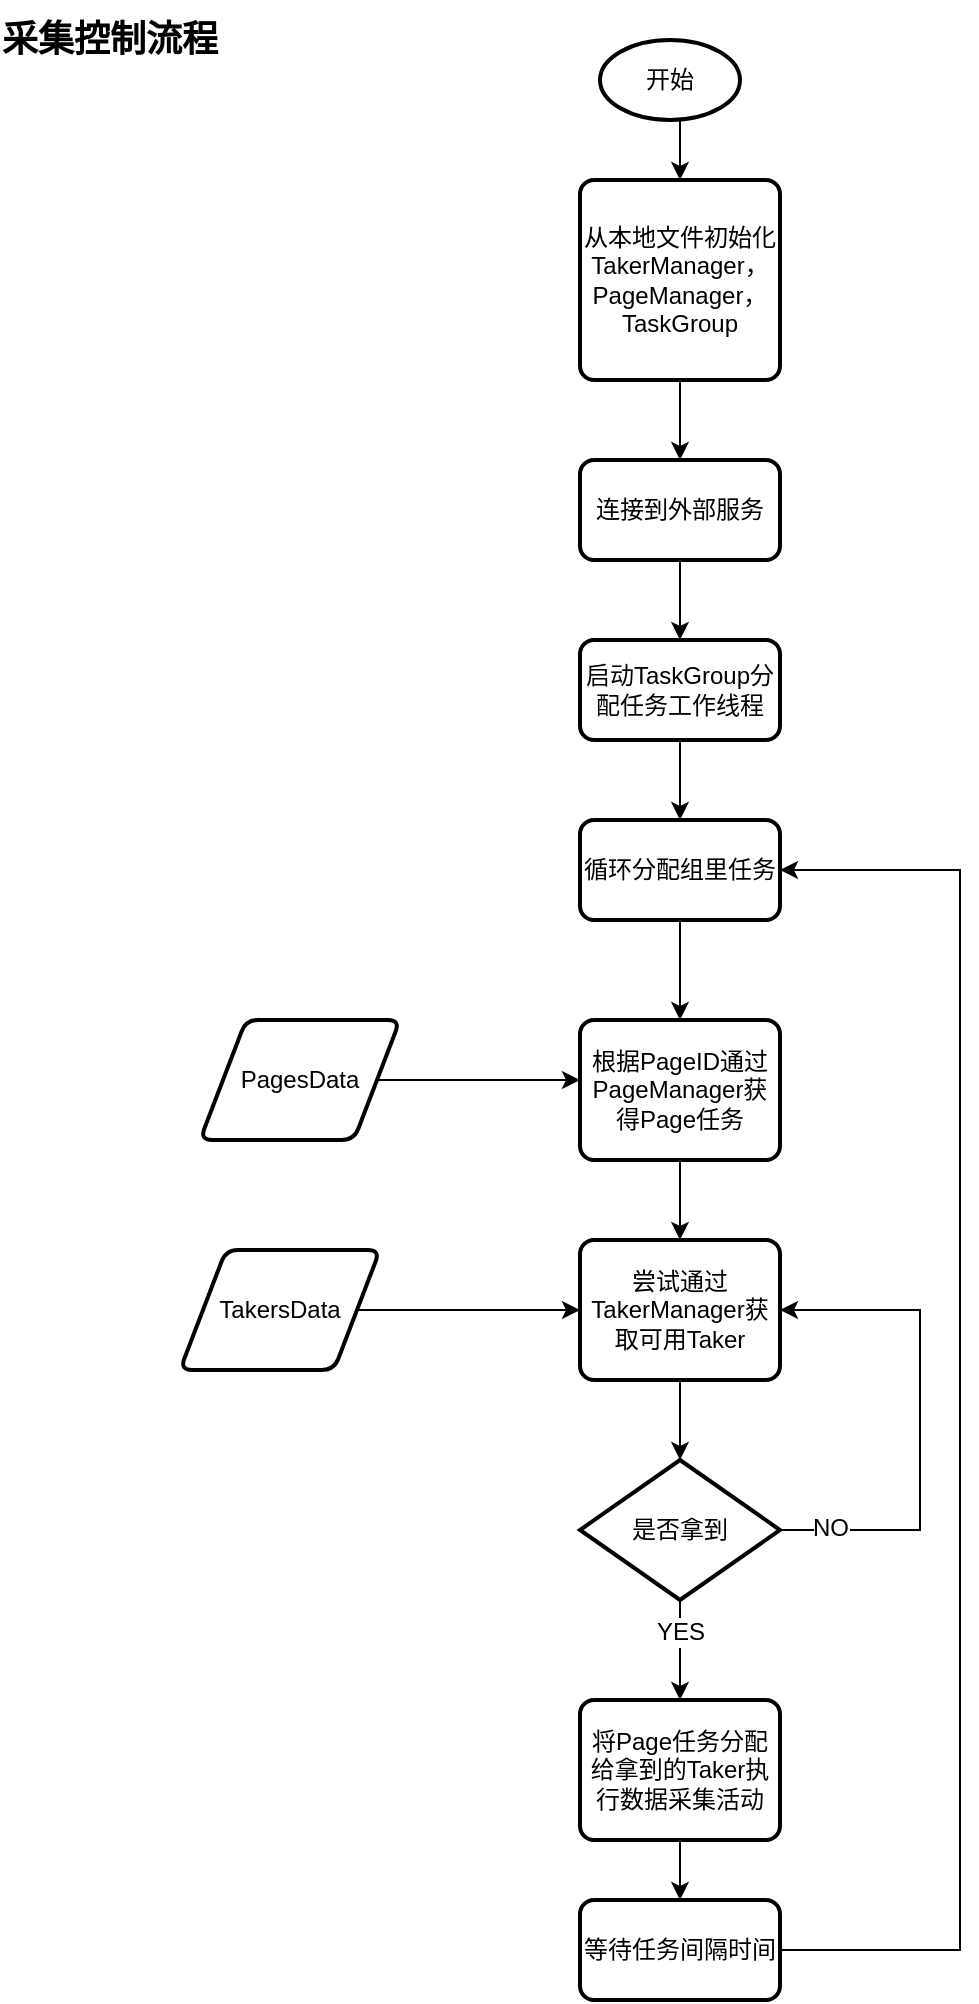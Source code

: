 <mxfile version="14.1.8" type="device" pages="2"><diagram id="C5RBs43oDa-KdzZeNtuy" name="Page-1"><mxGraphModel dx="1086" dy="806" grid="1" gridSize="10" guides="1" tooltips="1" connect="1" arrows="1" fold="1" page="1" pageScale="1" pageWidth="827" pageHeight="1169" math="0" shadow="0"><root><mxCell id="WIyWlLk6GJQsqaUBKTNV-0"/><mxCell id="WIyWlLk6GJQsqaUBKTNV-1" parent="WIyWlLk6GJQsqaUBKTNV-0"/><mxCell id="UZ3TIBLTQS_dJuXPeL5W-3" style="edgeStyle=orthogonalEdgeStyle;rounded=0;orthogonalLoop=1;jettySize=auto;html=1;exitX=0.5;exitY=1;exitDx=0;exitDy=0;exitPerimeter=0;entryX=0.5;entryY=0;entryDx=0;entryDy=0;" parent="WIyWlLk6GJQsqaUBKTNV-1" source="UZ3TIBLTQS_dJuXPeL5W-0" target="UZ3TIBLTQS_dJuXPeL5W-1" edge="1"><mxGeometry relative="1" as="geometry"/></mxCell><mxCell id="UZ3TIBLTQS_dJuXPeL5W-0" value="开始" style="strokeWidth=2;html=1;shape=mxgraph.flowchart.start_2;whiteSpace=wrap;" parent="WIyWlLk6GJQsqaUBKTNV-1" vertex="1"><mxGeometry x="310" y="30" width="70" height="40" as="geometry"/></mxCell><mxCell id="UZ3TIBLTQS_dJuXPeL5W-6" style="edgeStyle=orthogonalEdgeStyle;rounded=0;orthogonalLoop=1;jettySize=auto;html=1;exitX=0.5;exitY=1;exitDx=0;exitDy=0;entryX=0.5;entryY=0;entryDx=0;entryDy=0;" parent="WIyWlLk6GJQsqaUBKTNV-1" source="UZ3TIBLTQS_dJuXPeL5W-1" target="UZ3TIBLTQS_dJuXPeL5W-4" edge="1"><mxGeometry relative="1" as="geometry"/></mxCell><mxCell id="UZ3TIBLTQS_dJuXPeL5W-1" value="从本地文件初始化TakerManager，PageManager，TaskGroup" style="rounded=1;whiteSpace=wrap;html=1;absoluteArcSize=1;arcSize=14;strokeWidth=2;" parent="WIyWlLk6GJQsqaUBKTNV-1" vertex="1"><mxGeometry x="300" y="100" width="100" height="100" as="geometry"/></mxCell><mxCell id="UZ3TIBLTQS_dJuXPeL5W-7" style="edgeStyle=orthogonalEdgeStyle;rounded=0;orthogonalLoop=1;jettySize=auto;html=1;exitX=0.5;exitY=1;exitDx=0;exitDy=0;entryX=0.5;entryY=0;entryDx=0;entryDy=0;" parent="WIyWlLk6GJQsqaUBKTNV-1" source="UZ3TIBLTQS_dJuXPeL5W-4" target="UZ3TIBLTQS_dJuXPeL5W-5" edge="1"><mxGeometry relative="1" as="geometry"/></mxCell><mxCell id="UZ3TIBLTQS_dJuXPeL5W-4" value="连接到外部服务" style="rounded=1;whiteSpace=wrap;html=1;absoluteArcSize=1;arcSize=14;strokeWidth=2;" parent="WIyWlLk6GJQsqaUBKTNV-1" vertex="1"><mxGeometry x="300" y="240" width="100" height="50" as="geometry"/></mxCell><mxCell id="n7_p6rtyUHWvbLUiibL5-5" style="edgeStyle=orthogonalEdgeStyle;rounded=0;orthogonalLoop=1;jettySize=auto;html=1;exitX=0.5;exitY=1;exitDx=0;exitDy=0;entryX=0.5;entryY=0;entryDx=0;entryDy=0;" parent="WIyWlLk6GJQsqaUBKTNV-1" source="UZ3TIBLTQS_dJuXPeL5W-5" target="n7_p6rtyUHWvbLUiibL5-4" edge="1"><mxGeometry relative="1" as="geometry"/></mxCell><mxCell id="UZ3TIBLTQS_dJuXPeL5W-5" value="启动TaskGroup分配任务工作线程" style="rounded=1;whiteSpace=wrap;html=1;absoluteArcSize=1;arcSize=14;strokeWidth=2;" parent="WIyWlLk6GJQsqaUBKTNV-1" vertex="1"><mxGeometry x="300" y="330" width="100" height="50" as="geometry"/></mxCell><mxCell id="UZ3TIBLTQS_dJuXPeL5W-16" style="edgeStyle=orthogonalEdgeStyle;rounded=0;orthogonalLoop=1;jettySize=auto;html=1;exitX=0.5;exitY=1;exitDx=0;exitDy=0;entryX=0.5;entryY=0;entryDx=0;entryDy=0;" parent="WIyWlLk6GJQsqaUBKTNV-1" source="UZ3TIBLTQS_dJuXPeL5W-8" target="UZ3TIBLTQS_dJuXPeL5W-15" edge="1"><mxGeometry relative="1" as="geometry"/></mxCell><mxCell id="UZ3TIBLTQS_dJuXPeL5W-8" value="根据PageID通过PageManager获得Page任务" style="rounded=1;whiteSpace=wrap;html=1;absoluteArcSize=1;arcSize=14;strokeWidth=2;" parent="WIyWlLk6GJQsqaUBKTNV-1" vertex="1"><mxGeometry x="300" y="520" width="100" height="70" as="geometry"/></mxCell><mxCell id="UZ3TIBLTQS_dJuXPeL5W-13" value="" style="edgeStyle=orthogonalEdgeStyle;rounded=0;orthogonalLoop=1;jettySize=auto;html=1;" parent="WIyWlLk6GJQsqaUBKTNV-1" source="UZ3TIBLTQS_dJuXPeL5W-10" target="UZ3TIBLTQS_dJuXPeL5W-8" edge="1"><mxGeometry relative="1" as="geometry"><Array as="points"><mxPoint x="280" y="550"/><mxPoint x="280" y="550"/></Array></mxGeometry></mxCell><mxCell id="UZ3TIBLTQS_dJuXPeL5W-10" value="PagesData" style="shape=parallelogram;html=1;strokeWidth=2;perimeter=parallelogramPerimeter;whiteSpace=wrap;rounded=1;arcSize=12;size=0.23;" parent="WIyWlLk6GJQsqaUBKTNV-1" vertex="1"><mxGeometry x="110" y="520" width="100" height="60" as="geometry"/></mxCell><mxCell id="UZ3TIBLTQS_dJuXPeL5W-18" style="edgeStyle=orthogonalEdgeStyle;rounded=0;orthogonalLoop=1;jettySize=auto;html=1;exitX=0.5;exitY=1;exitDx=0;exitDy=0;entryX=0.5;entryY=0;entryDx=0;entryDy=0;entryPerimeter=0;" parent="WIyWlLk6GJQsqaUBKTNV-1" source="UZ3TIBLTQS_dJuXPeL5W-15" target="UZ3TIBLTQS_dJuXPeL5W-17" edge="1"><mxGeometry relative="1" as="geometry"/></mxCell><mxCell id="UZ3TIBLTQS_dJuXPeL5W-15" value="尝试通过TakerManager获取可用Taker" style="rounded=1;whiteSpace=wrap;html=1;absoluteArcSize=1;arcSize=14;strokeWidth=2;" parent="WIyWlLk6GJQsqaUBKTNV-1" vertex="1"><mxGeometry x="300" y="630" width="100" height="70" as="geometry"/></mxCell><mxCell id="UZ3TIBLTQS_dJuXPeL5W-19" style="edgeStyle=orthogonalEdgeStyle;rounded=0;orthogonalLoop=1;jettySize=auto;html=1;exitX=1;exitY=0.5;exitDx=0;exitDy=0;exitPerimeter=0;entryX=1;entryY=0.5;entryDx=0;entryDy=0;" parent="WIyWlLk6GJQsqaUBKTNV-1" source="UZ3TIBLTQS_dJuXPeL5W-17" target="UZ3TIBLTQS_dJuXPeL5W-15" edge="1"><mxGeometry relative="1" as="geometry"><Array as="points"><mxPoint x="470" y="775"/><mxPoint x="470" y="665"/></Array></mxGeometry></mxCell><mxCell id="57HcuIjS99NK63nToQ9V-0" value="NO" style="edgeLabel;html=1;align=center;verticalAlign=middle;resizable=0;points=[];fontSize=12;" parent="UZ3TIBLTQS_dJuXPeL5W-19" vertex="1" connectable="0"><mxGeometry x="-0.8" y="1" relative="1" as="geometry"><mxPoint as="offset"/></mxGeometry></mxCell><mxCell id="57HcuIjS99NK63nToQ9V-7" style="edgeStyle=orthogonalEdgeStyle;rounded=0;orthogonalLoop=1;jettySize=auto;html=1;exitX=0.5;exitY=1;exitDx=0;exitDy=0;exitPerimeter=0;fontSize=12;" parent="WIyWlLk6GJQsqaUBKTNV-1" source="UZ3TIBLTQS_dJuXPeL5W-17" target="UZ3TIBLTQS_dJuXPeL5W-22" edge="1"><mxGeometry relative="1" as="geometry"/></mxCell><mxCell id="57HcuIjS99NK63nToQ9V-10" value="YES" style="edgeLabel;html=1;align=center;verticalAlign=middle;resizable=0;points=[];fontSize=12;" parent="57HcuIjS99NK63nToQ9V-7" vertex="1" connectable="0"><mxGeometry x="-0.354" relative="1" as="geometry"><mxPoint as="offset"/></mxGeometry></mxCell><mxCell id="UZ3TIBLTQS_dJuXPeL5W-17" value="是否拿到" style="strokeWidth=2;html=1;shape=mxgraph.flowchart.decision;whiteSpace=wrap;" parent="WIyWlLk6GJQsqaUBKTNV-1" vertex="1"><mxGeometry x="300" y="740" width="100" height="70" as="geometry"/></mxCell><mxCell id="n7_p6rtyUHWvbLUiibL5-3" style="edgeStyle=orthogonalEdgeStyle;rounded=0;orthogonalLoop=1;jettySize=auto;html=1;exitX=0.5;exitY=1;exitDx=0;exitDy=0;entryX=0.5;entryY=0;entryDx=0;entryDy=0;" parent="WIyWlLk6GJQsqaUBKTNV-1" source="UZ3TIBLTQS_dJuXPeL5W-22" target="n7_p6rtyUHWvbLUiibL5-2" edge="1"><mxGeometry relative="1" as="geometry"/></mxCell><mxCell id="UZ3TIBLTQS_dJuXPeL5W-22" value="将Page任务分配给拿到的Taker执行数据采集活动" style="rounded=1;whiteSpace=wrap;html=1;absoluteArcSize=1;arcSize=14;strokeWidth=2;" parent="WIyWlLk6GJQsqaUBKTNV-1" vertex="1"><mxGeometry x="300" y="860" width="100" height="70" as="geometry"/></mxCell><mxCell id="n7_p6rtyUHWvbLUiibL5-1" style="edgeStyle=orthogonalEdgeStyle;rounded=0;orthogonalLoop=1;jettySize=auto;html=1;exitX=1;exitY=0.5;exitDx=0;exitDy=0;" parent="WIyWlLk6GJQsqaUBKTNV-1" source="n7_p6rtyUHWvbLUiibL5-0" target="UZ3TIBLTQS_dJuXPeL5W-15" edge="1"><mxGeometry relative="1" as="geometry"/></mxCell><mxCell id="n7_p6rtyUHWvbLUiibL5-0" value="TakersData" style="shape=parallelogram;html=1;strokeWidth=2;perimeter=parallelogramPerimeter;whiteSpace=wrap;rounded=1;arcSize=12;size=0.23;" parent="WIyWlLk6GJQsqaUBKTNV-1" vertex="1"><mxGeometry x="100" y="635" width="100" height="60" as="geometry"/></mxCell><mxCell id="n7_p6rtyUHWvbLUiibL5-7" style="edgeStyle=orthogonalEdgeStyle;rounded=0;orthogonalLoop=1;jettySize=auto;html=1;exitX=1;exitY=0.5;exitDx=0;exitDy=0;entryX=1;entryY=0.5;entryDx=0;entryDy=0;" parent="WIyWlLk6GJQsqaUBKTNV-1" source="n7_p6rtyUHWvbLUiibL5-2" target="n7_p6rtyUHWvbLUiibL5-4" edge="1"><mxGeometry relative="1" as="geometry"><Array as="points"><mxPoint x="490" y="985"/><mxPoint x="490" y="445"/></Array></mxGeometry></mxCell><mxCell id="n7_p6rtyUHWvbLUiibL5-2" value="等待任务间隔时间" style="rounded=1;whiteSpace=wrap;html=1;absoluteArcSize=1;arcSize=14;strokeWidth=2;" parent="WIyWlLk6GJQsqaUBKTNV-1" vertex="1"><mxGeometry x="300" y="960" width="100" height="50" as="geometry"/></mxCell><mxCell id="n7_p6rtyUHWvbLUiibL5-6" style="edgeStyle=orthogonalEdgeStyle;rounded=0;orthogonalLoop=1;jettySize=auto;html=1;exitX=0.5;exitY=1;exitDx=0;exitDy=0;entryX=0.5;entryY=0;entryDx=0;entryDy=0;" parent="WIyWlLk6GJQsqaUBKTNV-1" source="n7_p6rtyUHWvbLUiibL5-4" target="UZ3TIBLTQS_dJuXPeL5W-8" edge="1"><mxGeometry relative="1" as="geometry"/></mxCell><mxCell id="n7_p6rtyUHWvbLUiibL5-4" value="&lt;span&gt;循环分配组里任务&lt;/span&gt;" style="rounded=1;whiteSpace=wrap;html=1;absoluteArcSize=1;arcSize=14;strokeWidth=2;" parent="WIyWlLk6GJQsqaUBKTNV-1" vertex="1"><mxGeometry x="300" y="420" width="100" height="50" as="geometry"/></mxCell><mxCell id="VdQdi-T7nIPo24WN5O1k-0" value="采集控制流程" style="text;html=1;strokeColor=none;fillColor=none;align=center;verticalAlign=middle;whiteSpace=wrap;rounded=0;fontStyle=1;fontSize=18;" parent="WIyWlLk6GJQsqaUBKTNV-1" vertex="1"><mxGeometry x="10" y="10" width="110" height="40" as="geometry"/></mxCell></root></mxGraphModel></diagram><diagram id="WEyUdzajcBq6vqUwWrMW" name="第 2 页"><mxGraphModel dx="1086" dy="806" grid="1" gridSize="10" guides="1" tooltips="1" connect="1" arrows="1" fold="1" page="1" pageScale="1" pageWidth="827" pageHeight="1169" math="0" shadow="0"><root><mxCell id="ZaUsfXkcFRlvACKT7LFq-0"/><mxCell id="ZaUsfXkcFRlvACKT7LFq-1" parent="ZaUsfXkcFRlvACKT7LFq-0"/><mxCell id="NKavHyKipHa0j_MQDS9w-0" value="Taker采集数据流程" style="text;html=1;strokeColor=none;fillColor=none;align=center;verticalAlign=middle;whiteSpace=wrap;rounded=0;fontSize=18;fontStyle=1" parent="ZaUsfXkcFRlvACKT7LFq-1" vertex="1"><mxGeometry y="20" width="170" height="20" as="geometry"/></mxCell><mxCell id="xgVJnmbIDdsKQfzN1I1r-6" style="edgeStyle=orthogonalEdgeStyle;rounded=0;orthogonalLoop=1;jettySize=auto;html=1;exitX=0.5;exitY=1;exitDx=0;exitDy=0;exitPerimeter=0;fontSize=12;" parent="ZaUsfXkcFRlvACKT7LFq-1" source="xgVJnmbIDdsKQfzN1I1r-3" target="xgVJnmbIDdsKQfzN1I1r-4" edge="1"><mxGeometry relative="1" as="geometry"/></mxCell><mxCell id="xgVJnmbIDdsKQfzN1I1r-3" value="&lt;font style=&quot;font-size: 12px&quot;&gt;开始&lt;/font&gt;" style="strokeWidth=2;html=1;shape=mxgraph.flowchart.start_2;whiteSpace=wrap;fontSize=18;" parent="ZaUsfXkcFRlvACKT7LFq-1" vertex="1"><mxGeometry x="225" y="60" width="80" height="70" as="geometry"/></mxCell><mxCell id="xgVJnmbIDdsKQfzN1I1r-7" style="edgeStyle=orthogonalEdgeStyle;rounded=0;orthogonalLoop=1;jettySize=auto;html=1;exitX=0.5;exitY=1;exitDx=0;exitDy=0;entryX=0.5;entryY=0;entryDx=0;entryDy=0;fontSize=12;" parent="ZaUsfXkcFRlvACKT7LFq-1" source="xgVJnmbIDdsKQfzN1I1r-4" target="xgVJnmbIDdsKQfzN1I1r-5" edge="1"><mxGeometry relative="1" as="geometry"/></mxCell><mxCell id="xgVJnmbIDdsKQfzN1I1r-4" value="&lt;font style=&quot;font-size: 12px;&quot;&gt;保存分配Page任务&lt;/font&gt;" style="rounded=1;whiteSpace=wrap;html=1;absoluteArcSize=1;arcSize=14;strokeWidth=2;fontSize=12;" parent="ZaUsfXkcFRlvACKT7LFq-1" vertex="1"><mxGeometry x="210" y="170" width="110" height="60" as="geometry"/></mxCell><mxCell id="xgVJnmbIDdsKQfzN1I1r-9" style="edgeStyle=orthogonalEdgeStyle;rounded=0;orthogonalLoop=1;jettySize=auto;html=1;exitX=0.5;exitY=1;exitDx=0;exitDy=0;entryX=0.5;entryY=0;entryDx=0;entryDy=0;entryPerimeter=0;fontSize=12;" parent="ZaUsfXkcFRlvACKT7LFq-1" source="xgVJnmbIDdsKQfzN1I1r-5" target="xgVJnmbIDdsKQfzN1I1r-8" edge="1"><mxGeometry relative="1" as="geometry"/></mxCell><mxCell id="xgVJnmbIDdsKQfzN1I1r-5" value="循环Page中&lt;br&gt;每一个基础任务BaseTask" style="rounded=1;whiteSpace=wrap;html=1;absoluteArcSize=1;arcSize=14;strokeWidth=2;fontSize=12;" parent="ZaUsfXkcFRlvACKT7LFq-1" vertex="1"><mxGeometry x="215" y="270" width="100" height="70" as="geometry"/></mxCell><mxCell id="xgVJnmbIDdsKQfzN1I1r-11" style="edgeStyle=orthogonalEdgeStyle;rounded=0;orthogonalLoop=1;jettySize=auto;html=1;exitX=1;exitY=0.5;exitDx=0;exitDy=0;exitPerimeter=0;entryX=0;entryY=0.5;entryDx=0;entryDy=0;fontSize=12;" parent="ZaUsfXkcFRlvACKT7LFq-1" source="xgVJnmbIDdsKQfzN1I1r-8" target="xgVJnmbIDdsKQfzN1I1r-10" edge="1"><mxGeometry relative="1" as="geometry"/></mxCell><mxCell id="xgVJnmbIDdsKQfzN1I1r-51" value="NO" style="edgeLabel;html=1;align=center;verticalAlign=middle;resizable=0;points=[];fontSize=12;" parent="xgVJnmbIDdsKQfzN1I1r-11" vertex="1" connectable="0"><mxGeometry x="-0.365" y="1" relative="1" as="geometry"><mxPoint as="offset"/></mxGeometry></mxCell><mxCell id="xgVJnmbIDdsKQfzN1I1r-8" value="是否Push模式数据" style="strokeWidth=2;html=1;shape=mxgraph.flowchart.decision;whiteSpace=wrap;fontSize=12;" parent="ZaUsfXkcFRlvACKT7LFq-1" vertex="1"><mxGeometry x="210" y="380" width="110" height="80" as="geometry"/></mxCell><mxCell id="wNLIoll6W2vkY9qXhmkL-15" style="edgeStyle=orthogonalEdgeStyle;rounded=0;orthogonalLoop=1;jettySize=auto;html=1;exitX=0.5;exitY=1;exitDx=0;exitDy=0;fontSize=12;" parent="ZaUsfXkcFRlvACKT7LFq-1" source="xgVJnmbIDdsKQfzN1I1r-10" target="wNLIoll6W2vkY9qXhmkL-14" edge="1"><mxGeometry relative="1" as="geometry"/></mxCell><mxCell id="xgVJnmbIDdsKQfzN1I1r-10" value="根据任务url发起&lt;br&gt;异步请求获得数据" style="rounded=1;whiteSpace=wrap;html=1;absoluteArcSize=1;arcSize=14;strokeWidth=2;fontSize=12;" parent="ZaUsfXkcFRlvACKT7LFq-1" vertex="1"><mxGeometry x="450" y="390" width="100" height="60" as="geometry"/></mxCell><mxCell id="xgVJnmbIDdsKQfzN1I1r-42" style="edgeStyle=orthogonalEdgeStyle;rounded=0;orthogonalLoop=1;jettySize=auto;html=1;exitX=0.5;exitY=1;exitDx=0;exitDy=0;entryX=0.5;entryY=0;entryDx=0;entryDy=0;fontSize=12;" parent="ZaUsfXkcFRlvACKT7LFq-1" source="xgVJnmbIDdsKQfzN1I1r-20" target="xgVJnmbIDdsKQfzN1I1r-41" edge="1"><mxGeometry relative="1" as="geometry"/></mxCell><mxCell id="wNLIoll6W2vkY9qXhmkL-3" value="NO" style="edgeLabel;html=1;align=center;verticalAlign=middle;resizable=0;points=[];fontSize=12;" parent="xgVJnmbIDdsKQfzN1I1r-42" vertex="1" connectable="0"><mxGeometry x="-0.327" y="-1" relative="1" as="geometry"><mxPoint as="offset"/></mxGeometry></mxCell><mxCell id="wNLIoll6W2vkY9qXhmkL-1" style="edgeStyle=orthogonalEdgeStyle;rounded=0;orthogonalLoop=1;jettySize=auto;html=1;exitX=1;exitY=0.5;exitDx=0;exitDy=0;entryX=0;entryY=0.5;entryDx=0;entryDy=0;fontSize=12;" parent="ZaUsfXkcFRlvACKT7LFq-1" source="xgVJnmbIDdsKQfzN1I1r-20" target="xgVJnmbIDdsKQfzN1I1r-28" edge="1"><mxGeometry relative="1" as="geometry"/></mxCell><mxCell id="wNLIoll6W2vkY9qXhmkL-2" value="YES" style="edgeLabel;html=1;align=center;verticalAlign=middle;resizable=0;points=[];fontSize=12;" parent="wNLIoll6W2vkY9qXhmkL-1" vertex="1" connectable="0"><mxGeometry x="-0.2" y="1" relative="1" as="geometry"><mxPoint as="offset"/></mxGeometry></mxCell><mxCell id="xgVJnmbIDdsKQfzN1I1r-20" value="检查返回数据&lt;br&gt;是否为空" style="rhombus;whiteSpace=wrap;html=1;fontSize=12;" parent="ZaUsfXkcFRlvACKT7LFq-1" vertex="1"><mxGeometry x="450" y="840" width="100" height="80" as="geometry"/></mxCell><mxCell id="xgVJnmbIDdsKQfzN1I1r-37" style="edgeStyle=orthogonalEdgeStyle;rounded=0;orthogonalLoop=1;jettySize=auto;html=1;exitX=0.5;exitY=1;exitDx=0;exitDy=0;entryX=0.5;entryY=0;entryDx=0;entryDy=0;fontSize=12;" parent="ZaUsfXkcFRlvACKT7LFq-1" source="xgVJnmbIDdsKQfzN1I1r-22" target="xgVJnmbIDdsKQfzN1I1r-24" edge="1"><mxGeometry relative="1" as="geometry"><Array as="points"><mxPoint x="820" y="1130"/></Array></mxGeometry></mxCell><mxCell id="xgVJnmbIDdsKQfzN1I1r-22" value="清除当前Page任务，通过TakerManager回收当前Taker" style="rounded=1;whiteSpace=wrap;html=1;absoluteArcSize=1;arcSize=14;strokeWidth=2;fontSize=12;" parent="ZaUsfXkcFRlvACKT7LFq-1" vertex="1"><mxGeometry x="760" y="990" width="120" height="70" as="geometry"/></mxCell><mxCell id="wNLIoll6W2vkY9qXhmkL-27" style="edgeStyle=orthogonalEdgeStyle;rounded=0;orthogonalLoop=1;jettySize=auto;html=1;exitX=0.5;exitY=1;exitDx=0;exitDy=0;entryX=1;entryY=0.5;entryDx=0;entryDy=0;fontSize=12;" parent="ZaUsfXkcFRlvACKT7LFq-1" source="xgVJnmbIDdsKQfzN1I1r-24" target="wNLIoll6W2vkY9qXhmkL-28" edge="1"><mxGeometry relative="1" as="geometry"><mxPoint x="820" y="1270" as="targetPoint"/></mxGeometry></mxCell><mxCell id="xgVJnmbIDdsKQfzN1I1r-24" value="标明获取数据异常打包为待处理数据实体" style="rounded=1;whiteSpace=wrap;html=1;absoluteArcSize=1;arcSize=14;strokeWidth=2;fontSize=12;" parent="ZaUsfXkcFRlvACKT7LFq-1" vertex="1"><mxGeometry x="765" y="1130" width="110" height="60" as="geometry"/></mxCell><mxCell id="xgVJnmbIDdsKQfzN1I1r-31" style="edgeStyle=orthogonalEdgeStyle;rounded=0;orthogonalLoop=1;jettySize=auto;html=1;exitX=1;exitY=0.5;exitDx=0;exitDy=0;fontSize=12;" parent="ZaUsfXkcFRlvACKT7LFq-1" source="xgVJnmbIDdsKQfzN1I1r-28" target="xgVJnmbIDdsKQfzN1I1r-29" edge="1"><mxGeometry relative="1" as="geometry"><mxPoint x="770" y="880" as="targetPoint"/></mxGeometry></mxCell><mxCell id="xgVJnmbIDdsKQfzN1I1r-28" value="为空计数+1" style="rounded=1;whiteSpace=wrap;html=1;absoluteArcSize=1;arcSize=14;strokeWidth=2;fontSize=12;" parent="ZaUsfXkcFRlvACKT7LFq-1" vertex="1"><mxGeometry x="640" y="860" width="80" height="40" as="geometry"/></mxCell><mxCell id="xgVJnmbIDdsKQfzN1I1r-36" style="edgeStyle=orthogonalEdgeStyle;rounded=0;orthogonalLoop=1;jettySize=auto;html=1;exitX=0.5;exitY=1;exitDx=0;exitDy=0;entryX=0.5;entryY=0;entryDx=0;entryDy=0;fontSize=12;" parent="ZaUsfXkcFRlvACKT7LFq-1" source="xgVJnmbIDdsKQfzN1I1r-29" target="xgVJnmbIDdsKQfzN1I1r-22" edge="1"><mxGeometry relative="1" as="geometry"/></mxCell><mxCell id="wNLIoll6W2vkY9qXhmkL-4" value="YES" style="edgeLabel;html=1;align=center;verticalAlign=middle;resizable=0;points=[];fontSize=12;" parent="xgVJnmbIDdsKQfzN1I1r-36" vertex="1" connectable="0"><mxGeometry x="-0.36" relative="1" as="geometry"><mxPoint as="offset"/></mxGeometry></mxCell><mxCell id="xgVJnmbIDdsKQfzN1I1r-48" style="edgeStyle=orthogonalEdgeStyle;rounded=0;orthogonalLoop=1;jettySize=auto;html=1;exitX=1;exitY=0.5;exitDx=0;exitDy=0;entryX=1;entryY=0.5;entryDx=0;entryDy=0;fontSize=12;" parent="ZaUsfXkcFRlvACKT7LFq-1" source="xgVJnmbIDdsKQfzN1I1r-29" target="xgVJnmbIDdsKQfzN1I1r-24" edge="1"><mxGeometry relative="1" as="geometry"><Array as="points"><mxPoint x="910" y="880"/><mxPoint x="910" y="1160"/></Array></mxGeometry></mxCell><mxCell id="wNLIoll6W2vkY9qXhmkL-0" value="NO" style="edgeLabel;html=1;align=center;verticalAlign=middle;resizable=0;points=[];fontSize=12;" parent="xgVJnmbIDdsKQfzN1I1r-48" vertex="1" connectable="0"><mxGeometry x="-0.91" y="-1" relative="1" as="geometry"><mxPoint as="offset"/></mxGeometry></mxCell><mxCell id="xgVJnmbIDdsKQfzN1I1r-29" value="是否3次为空" style="rhombus;whiteSpace=wrap;html=1;fontSize=12;" parent="ZaUsfXkcFRlvACKT7LFq-1" vertex="1"><mxGeometry x="780" y="840" width="80" height="80" as="geometry"/></mxCell><mxCell id="xgVJnmbIDdsKQfzN1I1r-38" value="结束" style="strokeWidth=2;html=1;shape=mxgraph.flowchart.terminator;whiteSpace=wrap;fontSize=12;" parent="ZaUsfXkcFRlvACKT7LFq-1" vertex="1"><mxGeometry x="190" y="1600" width="100" height="60" as="geometry"/></mxCell><mxCell id="xgVJnmbIDdsKQfzN1I1r-44" style="edgeStyle=orthogonalEdgeStyle;rounded=0;orthogonalLoop=1;jettySize=auto;html=1;exitX=1;exitY=0.5;exitDx=0;exitDy=0;entryX=0;entryY=0.5;entryDx=0;entryDy=0;fontSize=12;" parent="ZaUsfXkcFRlvACKT7LFq-1" source="xgVJnmbIDdsKQfzN1I1r-41" target="xgVJnmbIDdsKQfzN1I1r-22" edge="1"><mxGeometry relative="1" as="geometry"/></mxCell><mxCell id="xgVJnmbIDdsKQfzN1I1r-50" value="YES" style="edgeLabel;html=1;align=center;verticalAlign=middle;resizable=0;points=[];fontSize=12;" parent="xgVJnmbIDdsKQfzN1I1r-44" vertex="1" connectable="0"><mxGeometry x="-0.653" relative="1" as="geometry"><mxPoint as="offset"/></mxGeometry></mxCell><mxCell id="wNLIoll6W2vkY9qXhmkL-38" style="edgeStyle=orthogonalEdgeStyle;rounded=0;orthogonalLoop=1;jettySize=auto;html=1;exitX=0.5;exitY=1;exitDx=0;exitDy=0;entryX=0.5;entryY=0;entryDx=0;entryDy=0;fontSize=12;" parent="ZaUsfXkcFRlvACKT7LFq-1" source="xgVJnmbIDdsKQfzN1I1r-41" target="wNLIoll6W2vkY9qXhmkL-5" edge="1"><mxGeometry relative="1" as="geometry"/></mxCell><mxCell id="wNLIoll6W2vkY9qXhmkL-39" value="NO" style="edgeLabel;html=1;align=center;verticalAlign=middle;resizable=0;points=[];fontSize=12;" parent="wNLIoll6W2vkY9qXhmkL-38" vertex="1" connectable="0"><mxGeometry x="-0.211" y="2" relative="1" as="geometry"><mxPoint as="offset"/></mxGeometry></mxCell><mxCell id="xgVJnmbIDdsKQfzN1I1r-41" value="数据是否&lt;br&gt;为登出" style="rhombus;whiteSpace=wrap;html=1;fontSize=12;" parent="ZaUsfXkcFRlvACKT7LFq-1" vertex="1"><mxGeometry x="460" y="985" width="80" height="80" as="geometry"/></mxCell><mxCell id="wNLIoll6W2vkY9qXhmkL-31" style="edgeStyle=orthogonalEdgeStyle;rounded=0;orthogonalLoop=1;jettySize=auto;html=1;exitX=0.5;exitY=1;exitDx=0;exitDy=0;entryX=0.5;entryY=0;entryDx=0;entryDy=0;fontSize=12;" parent="ZaUsfXkcFRlvACKT7LFq-1" source="wNLIoll6W2vkY9qXhmkL-5" target="wNLIoll6W2vkY9qXhmkL-30" edge="1"><mxGeometry relative="1" as="geometry"/></mxCell><mxCell id="wNLIoll6W2vkY9qXhmkL-5" value="将获取的正常数据打包为待处理数据实体" style="rounded=1;whiteSpace=wrap;html=1;absoluteArcSize=1;arcSize=14;strokeWidth=2;fontSize=12;" parent="ZaUsfXkcFRlvACKT7LFq-1" vertex="1"><mxGeometry x="450" y="1130" width="100" height="60" as="geometry"/></mxCell><mxCell id="wNLIoll6W2vkY9qXhmkL-36" style="edgeStyle=orthogonalEdgeStyle;rounded=0;orthogonalLoop=1;jettySize=auto;html=1;exitX=0.5;exitY=1;exitDx=0;exitDy=0;entryX=0;entryY=0.5;entryDx=0;entryDy=0;fontSize=12;" parent="ZaUsfXkcFRlvACKT7LFq-1" source="wNLIoll6W2vkY9qXhmkL-10" target="wNLIoll6W2vkY9qXhmkL-28" edge="1"><mxGeometry relative="1" as="geometry"/></mxCell><mxCell id="wNLIoll6W2vkY9qXhmkL-10" value="异步设置Taker&lt;br&gt;等待间隔时间" style="rounded=1;whiteSpace=wrap;html=1;absoluteArcSize=1;arcSize=14;strokeWidth=2;fontSize=12;" parent="ZaUsfXkcFRlvACKT7LFq-1" vertex="1"><mxGeometry x="450" y="1350" width="100" height="60" as="geometry"/></mxCell><mxCell id="wNLIoll6W2vkY9qXhmkL-16" style="edgeStyle=orthogonalEdgeStyle;rounded=0;orthogonalLoop=1;jettySize=auto;html=1;exitX=1;exitY=0.5;exitDx=0;exitDy=0;exitPerimeter=0;entryX=1;entryY=0.5;entryDx=0;entryDy=0;fontSize=12;" parent="ZaUsfXkcFRlvACKT7LFq-1" source="wNLIoll6W2vkY9qXhmkL-14" target="xgVJnmbIDdsKQfzN1I1r-5" edge="1"><mxGeometry relative="1" as="geometry"><Array as="points"><mxPoint x="590" y="535"/><mxPoint x="590" y="305"/></Array></mxGeometry></mxCell><mxCell id="wNLIoll6W2vkY9qXhmkL-17" value="NO" style="edgeLabel;html=1;align=center;verticalAlign=middle;resizable=0;points=[];fontSize=12;" parent="wNLIoll6W2vkY9qXhmkL-16" vertex="1" connectable="0"><mxGeometry x="-0.773" relative="1" as="geometry"><mxPoint as="offset"/></mxGeometry></mxCell><mxCell id="wNLIoll6W2vkY9qXhmkL-21" style="edgeStyle=orthogonalEdgeStyle;rounded=0;orthogonalLoop=1;jettySize=auto;html=1;exitX=0.5;exitY=1;exitDx=0;exitDy=0;exitPerimeter=0;fontSize=12;" parent="ZaUsfXkcFRlvACKT7LFq-1" source="wNLIoll6W2vkY9qXhmkL-14" target="wNLIoll6W2vkY9qXhmkL-18" edge="1"><mxGeometry relative="1" as="geometry"/></mxCell><mxCell id="wNLIoll6W2vkY9qXhmkL-23" value="YES" style="edgeLabel;html=1;align=center;verticalAlign=middle;resizable=0;points=[];fontSize=12;" parent="wNLIoll6W2vkY9qXhmkL-21" vertex="1" connectable="0"><mxGeometry x="0.217" y="1" relative="1" as="geometry"><mxPoint as="offset"/></mxGeometry></mxCell><mxCell id="wNLIoll6W2vkY9qXhmkL-14" value="是否所有任务&lt;br&gt;都已发起请求" style="strokeWidth=2;html=1;shape=mxgraph.flowchart.decision;whiteSpace=wrap;fontSize=12;" parent="ZaUsfXkcFRlvACKT7LFq-1" vertex="1"><mxGeometry x="450" y="485" width="100" height="100" as="geometry"/></mxCell><mxCell id="wNLIoll6W2vkY9qXhmkL-25" style="edgeStyle=orthogonalEdgeStyle;rounded=0;orthogonalLoop=1;jettySize=auto;html=1;exitX=0.5;exitY=1;exitDx=0;exitDy=0;entryX=0.5;entryY=0;entryDx=0;entryDy=0;fontSize=12;" parent="ZaUsfXkcFRlvACKT7LFq-1" source="wNLIoll6W2vkY9qXhmkL-18" target="wNLIoll6W2vkY9qXhmkL-24" edge="1"><mxGeometry relative="1" as="geometry"/></mxCell><mxCell id="wNLIoll6W2vkY9qXhmkL-18" value="等待所有请求返回" style="rounded=1;whiteSpace=wrap;html=1;absoluteArcSize=1;arcSize=14;strokeWidth=2;fontSize=12;" parent="ZaUsfXkcFRlvACKT7LFq-1" vertex="1"><mxGeometry x="450" y="630" width="100" height="50" as="geometry"/></mxCell><mxCell id="wNLIoll6W2vkY9qXhmkL-26" style="edgeStyle=orthogonalEdgeStyle;rounded=0;orthogonalLoop=1;jettySize=auto;html=1;exitX=0.5;exitY=1;exitDx=0;exitDy=0;entryX=0.5;entryY=0;entryDx=0;entryDy=0;fontSize=12;" parent="ZaUsfXkcFRlvACKT7LFq-1" source="wNLIoll6W2vkY9qXhmkL-24" target="xgVJnmbIDdsKQfzN1I1r-20" edge="1"><mxGeometry relative="1" as="geometry"/></mxCell><mxCell id="wNLIoll6W2vkY9qXhmkL-24" value="循环每一个&lt;br&gt;请求返回数据" style="rounded=1;whiteSpace=wrap;html=1;absoluteArcSize=1;arcSize=14;strokeWidth=2;fontSize=12;" parent="ZaUsfXkcFRlvACKT7LFq-1" vertex="1"><mxGeometry x="450" y="720" width="100" height="60" as="geometry"/></mxCell><mxCell id="wNLIoll6W2vkY9qXhmkL-37" style="edgeStyle=orthogonalEdgeStyle;rounded=0;orthogonalLoop=1;jettySize=auto;html=1;exitX=0.5;exitY=1;exitDx=0;exitDy=0;entryX=1.01;entryY=0.617;entryDx=0;entryDy=0;entryPerimeter=0;fontSize=12;" parent="ZaUsfXkcFRlvACKT7LFq-1" source="wNLIoll6W2vkY9qXhmkL-28" target="xgVJnmbIDdsKQfzN1I1r-38" edge="1"><mxGeometry relative="1" as="geometry"/></mxCell><mxCell id="wNLIoll6W2vkY9qXhmkL-28" value="&lt;span&gt;压入待处理&lt;br&gt;数据队列中&lt;/span&gt;" style="rounded=1;whiteSpace=wrap;html=1;absoluteArcSize=1;arcSize=14;strokeWidth=2;fontSize=12;" parent="ZaUsfXkcFRlvACKT7LFq-1" vertex="1"><mxGeometry x="620" y="1460" width="100" height="60" as="geometry"/></mxCell><mxCell id="wNLIoll6W2vkY9qXhmkL-32" style="edgeStyle=orthogonalEdgeStyle;rounded=0;orthogonalLoop=1;jettySize=auto;html=1;exitX=0;exitY=0.5;exitDx=0;exitDy=0;entryX=0;entryY=0.5;entryDx=0;entryDy=0;fontSize=12;" parent="ZaUsfXkcFRlvACKT7LFq-1" source="wNLIoll6W2vkY9qXhmkL-30" target="wNLIoll6W2vkY9qXhmkL-24" edge="1"><mxGeometry relative="1" as="geometry"><Array as="points"><mxPoint x="370" y="1260"/><mxPoint x="370" y="750"/></Array></mxGeometry></mxCell><mxCell id="wNLIoll6W2vkY9qXhmkL-33" value="NO" style="edgeLabel;html=1;align=center;verticalAlign=middle;resizable=0;points=[];fontSize=12;" parent="wNLIoll6W2vkY9qXhmkL-32" vertex="1" connectable="0"><mxGeometry x="-0.929" y="1" relative="1" as="geometry"><mxPoint as="offset"/></mxGeometry></mxCell><mxCell id="wNLIoll6W2vkY9qXhmkL-34" style="edgeStyle=orthogonalEdgeStyle;rounded=0;orthogonalLoop=1;jettySize=auto;html=1;exitX=0.5;exitY=1;exitDx=0;exitDy=0;entryX=0.5;entryY=0;entryDx=0;entryDy=0;fontSize=12;" parent="ZaUsfXkcFRlvACKT7LFq-1" source="wNLIoll6W2vkY9qXhmkL-30" target="wNLIoll6W2vkY9qXhmkL-10" edge="1"><mxGeometry relative="1" as="geometry"/></mxCell><mxCell id="wNLIoll6W2vkY9qXhmkL-35" value="YES" style="edgeLabel;html=1;align=center;verticalAlign=middle;resizable=0;points=[];fontSize=12;" parent="wNLIoll6W2vkY9qXhmkL-34" vertex="1" connectable="0"><mxGeometry x="-0.661" relative="1" as="geometry"><mxPoint as="offset"/></mxGeometry></mxCell><mxCell id="wNLIoll6W2vkY9qXhmkL-30" value="是否所有返回&lt;br&gt;数据已打包" style="rhombus;whiteSpace=wrap;html=1;fontSize=12;" parent="ZaUsfXkcFRlvACKT7LFq-1" vertex="1"><mxGeometry x="455" y="1220" width="90" height="80" as="geometry"/></mxCell></root></mxGraphModel></diagram></mxfile>